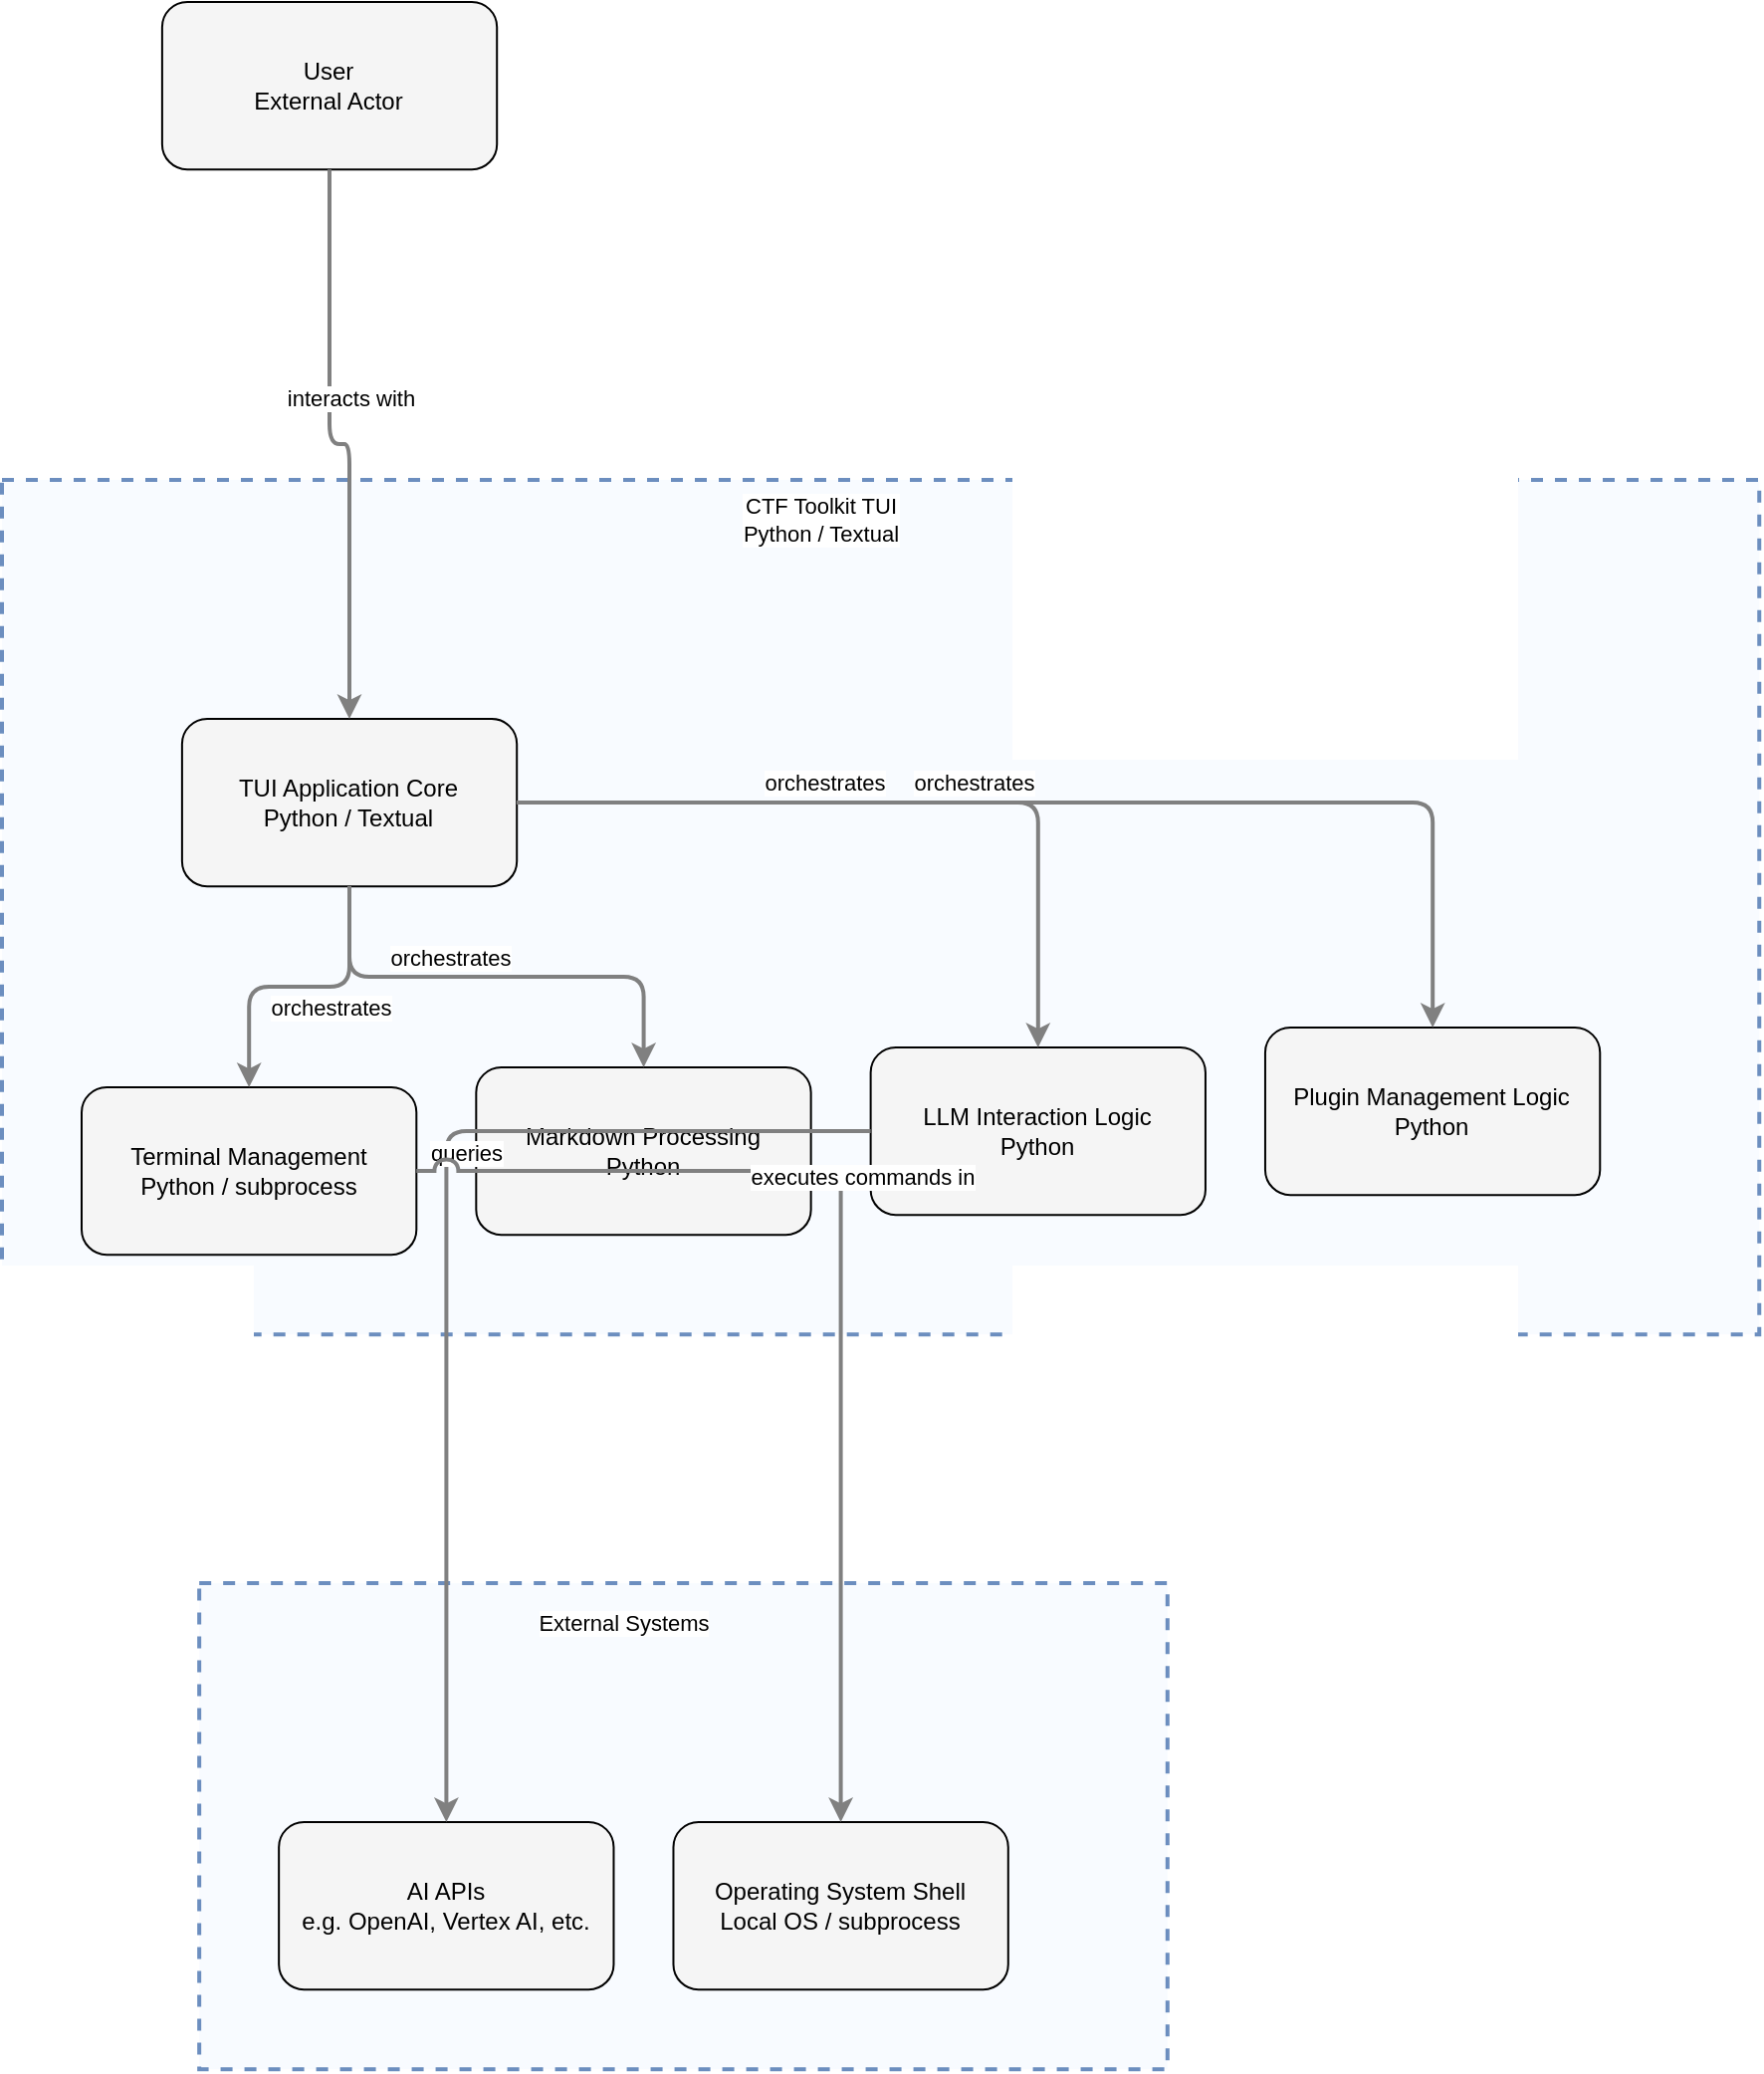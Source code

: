 <?xml version="1.0" encoding="UTF-8"?>
      <mxfile version="14.6.5" type="device">
        <diagram id="codeviz-diagram" name="System Diagram">
          <mxGraphModel dx="1000" dy="1000" grid="1" gridSize="10" guides="1" tooltips="1" connect="1" arrows="1" fold="1" page="1" pageScale="1" pageWidth="1169" pageHeight="827" math="0" shadow="0">
            <root>
              <mxCell id="0"/>
              <mxCell id="1" parent="0"/>
              <mxCell id="180" value="" style="html=1;whiteSpace=wrap;container=1;fillColor=#dae8fc;strokeColor=#6c8ebf;dashed=1;fillOpacity=20;strokeWidth=2;containerType=none;recursiveResize=0;movable=1;resizable=1;autosize=0;dropTarget=0" vertex="1" parent="1">
                <mxGeometry x="121.079" y="806" width="486.316" height="244.079" as="geometry"/>
              </mxCell>
              <mxCell id="180_label" value="External Systems" style="edgeLabel;html=1;align=center;verticalAlign=middle;resizable=0;labelBackgroundColor=white;spacing=5" vertex="1" parent="1">
                <mxGeometry x="129.079" y="814" width="410.316" height="24" as="geometry"/>
              </mxCell>
<mxCell id="181" value="" style="html=1;whiteSpace=wrap;container=1;fillColor=#dae8fc;strokeColor=#6c8ebf;dashed=1;fillOpacity=20;strokeWidth=2;containerType=none;recursiveResize=0;movable=1;resizable=1;autosize=0;dropTarget=0" vertex="1" parent="1">
                <mxGeometry x="22" y="252" width="882.631" height="429.079" as="geometry"/>
              </mxCell>
              <mxCell id="181_label" value="CTF Toolkit TUI&lt;br&gt;Python / Textual" style="edgeLabel;html=1;align=center;verticalAlign=middle;resizable=0;labelBackgroundColor=white;spacing=5" vertex="1" parent="1">
                <mxGeometry x="30" y="260" width="806.631" height="24" as="geometry"/>
              </mxCell>
              <mxCell id="189" value="User&lt;br&gt;External Actor" style="rounded=1;whiteSpace=wrap;html=1;fillColor=#f5f5f5" vertex="1" parent="1">
                    <mxGeometry x="102.447" y="12" width="168.158" height="84.079" as="geometry"/>
                  </mxCell>
<mxCell id="182" value="TUI Application Core&lt;br&gt;Python / Textual" style="rounded=1;whiteSpace=wrap;html=1;fillColor=#f5f5f5" vertex="1" parent="181">
                    <mxGeometry x="90.447" y="120" width="168.158" height="84.079" as="geometry"/>
                  </mxCell>
<mxCell id="183" value="Terminal Management&lt;br&gt;Python / subprocess" style="rounded=1;whiteSpace=wrap;html=1;fillColor=#f5f5f5" vertex="1" parent="181">
                    <mxGeometry x="40" y="305" width="168.158" height="84.079" as="geometry"/>
                  </mxCell>
<mxCell id="184" value="Markdown Processing&lt;br&gt;Python" style="rounded=1;whiteSpace=wrap;html=1;fillColor=#f5f5f5" vertex="1" parent="181">
                    <mxGeometry x="238.158" y="295" width="168.158" height="84.079" as="geometry"/>
                  </mxCell>
<mxCell id="185" value="LLM Interaction Logic&lt;br&gt;Python" style="rounded=1;whiteSpace=wrap;html=1;fillColor=#f5f5f5" vertex="1" parent="181">
                    <mxGeometry x="436.316" y="285" width="168.158" height="84.079" as="geometry"/>
                  </mxCell>
<mxCell id="186" value="Plugin Management Logic&lt;br&gt;Python" style="rounded=1;whiteSpace=wrap;html=1;fillColor=#f5f5f5" vertex="1" parent="181">
                    <mxGeometry x="634.473" y="275" width="168.158" height="84.079" as="geometry"/>
                  </mxCell>
<mxCell id="187" value="AI APIs&lt;br&gt;e.g. OpenAI, Vertex AI, etc." style="rounded=1;whiteSpace=wrap;html=1;fillColor=#f5f5f5" vertex="1" parent="180">
                    <mxGeometry x="40" y="120" width="168.158" height="84.079" as="geometry"/>
                  </mxCell>
<mxCell id="188" value="Operating System Shell&lt;br&gt;Local OS / subprocess" style="rounded=1;whiteSpace=wrap;html=1;fillColor=#f5f5f5" vertex="1" parent="180">
                    <mxGeometry x="238.158" y="120" width="168.158" height="84.079" as="geometry"/>
                  </mxCell>
              <mxCell id="edge-86" style="edgeStyle=orthogonalEdgeStyle;rounded=1;orthogonalLoop=1;jettySize=auto;html=1;strokeColor=#808080;strokeWidth=2;jumpStyle=arc;jumpSize=10;spacing=15;labelBackgroundColor=white;labelBorderColor=none" edge="1" parent="1" source="189" target="182">
                  <mxGeometry relative="1" as="geometry"/>
                </mxCell>
                <mxCell id="edge-86_label" value="interacts with" style="edgeLabel;html=1;align=center;verticalAlign=middle;resizable=0;points=[];" vertex="1" connectable="0" parent="edge-86">
                  <mxGeometry x="-0.2" y="10" relative="1" as="geometry">
                    <mxPoint as="offset"/>
                  </mxGeometry>
                </mxCell>
<mxCell id="edge-82" style="edgeStyle=orthogonalEdgeStyle;rounded=1;orthogonalLoop=1;jettySize=auto;html=1;strokeColor=#808080;strokeWidth=2;jumpStyle=arc;jumpSize=10;spacing=15;labelBackgroundColor=white;labelBorderColor=none" edge="1" parent="1" source="182" target="183">
                  <mxGeometry relative="1" as="geometry"/>
                </mxCell>
                <mxCell id="edge-82_label" value="orchestrates" style="edgeLabel;html=1;align=center;verticalAlign=middle;resizable=0;points=[];" vertex="1" connectable="0" parent="edge-82">
                  <mxGeometry x="-0.2" y="10" relative="1" as="geometry">
                    <mxPoint as="offset"/>
                  </mxGeometry>
                </mxCell>
<mxCell id="edge-83" style="edgeStyle=orthogonalEdgeStyle;rounded=1;orthogonalLoop=1;jettySize=auto;html=1;strokeColor=#808080;strokeWidth=2;jumpStyle=arc;jumpSize=10;spacing=15;labelBackgroundColor=white;labelBorderColor=none" edge="1" parent="1" source="182" target="184">
                  <mxGeometry relative="1" as="geometry"/>
                </mxCell>
                <mxCell id="edge-83_label" value="orchestrates" style="edgeLabel;html=1;align=center;verticalAlign=middle;resizable=0;points=[];" vertex="1" connectable="0" parent="edge-83">
                  <mxGeometry x="-0.2" y="10" relative="1" as="geometry">
                    <mxPoint as="offset"/>
                  </mxGeometry>
                </mxCell>
<mxCell id="edge-84" style="edgeStyle=orthogonalEdgeStyle;rounded=1;orthogonalLoop=1;jettySize=auto;html=1;strokeColor=#808080;strokeWidth=2;jumpStyle=arc;jumpSize=10;spacing=15;labelBackgroundColor=white;labelBorderColor=none" edge="1" parent="1" source="182" target="185">
                  <mxGeometry relative="1" as="geometry"/>
                </mxCell>
                <mxCell id="edge-84_label" value="orchestrates" style="edgeLabel;html=1;align=center;verticalAlign=middle;resizable=0;points=[];" vertex="1" connectable="0" parent="edge-84">
                  <mxGeometry x="-0.2" y="10" relative="1" as="geometry">
                    <mxPoint as="offset"/>
                  </mxGeometry>
                </mxCell>
<mxCell id="edge-85" style="edgeStyle=orthogonalEdgeStyle;rounded=1;orthogonalLoop=1;jettySize=auto;html=1;strokeColor=#808080;strokeWidth=2;jumpStyle=arc;jumpSize=10;spacing=15;labelBackgroundColor=white;labelBorderColor=none" edge="1" parent="1" source="182" target="186">
                  <mxGeometry relative="1" as="geometry"/>
                </mxCell>
                <mxCell id="edge-85_label" value="orchestrates" style="edgeLabel;html=1;align=center;verticalAlign=middle;resizable=0;points=[];" vertex="1" connectable="0" parent="edge-85">
                  <mxGeometry x="-0.2" y="10" relative="1" as="geometry">
                    <mxPoint as="offset"/>
                  </mxGeometry>
                </mxCell>
<mxCell id="edge-88" style="edgeStyle=orthogonalEdgeStyle;rounded=1;orthogonalLoop=1;jettySize=auto;html=1;strokeColor=#808080;strokeWidth=2;jumpStyle=arc;jumpSize=10;spacing=15;labelBackgroundColor=white;labelBorderColor=none" edge="1" parent="1" source="185" target="187">
                  <mxGeometry relative="1" as="geometry"/>
                </mxCell>
                <mxCell id="edge-88_label" value="queries" style="edgeLabel;html=1;align=center;verticalAlign=middle;resizable=0;points=[];" vertex="1" connectable="0" parent="edge-88">
                  <mxGeometry x="-0.2" y="10" relative="1" as="geometry">
                    <mxPoint as="offset"/>
                  </mxGeometry>
                </mxCell>
<mxCell id="edge-87" style="edgeStyle=orthogonalEdgeStyle;rounded=1;orthogonalLoop=1;jettySize=auto;html=1;strokeColor=#808080;strokeWidth=2;jumpStyle=arc;jumpSize=10;spacing=15;labelBackgroundColor=white;labelBorderColor=none" edge="1" parent="1" source="183" target="188">
                  <mxGeometry relative="1" as="geometry"/>
                </mxCell>
                <mxCell id="edge-87_label" value="executes commands in" style="edgeLabel;html=1;align=center;verticalAlign=middle;resizable=0;points=[];" vertex="1" connectable="0" parent="edge-87">
                  <mxGeometry x="-0.2" y="10" relative="1" as="geometry">
                    <mxPoint as="offset"/>
                  </mxGeometry>
                </mxCell>
            </root>
          </mxGraphModel>
        </diagram>
      </mxfile>